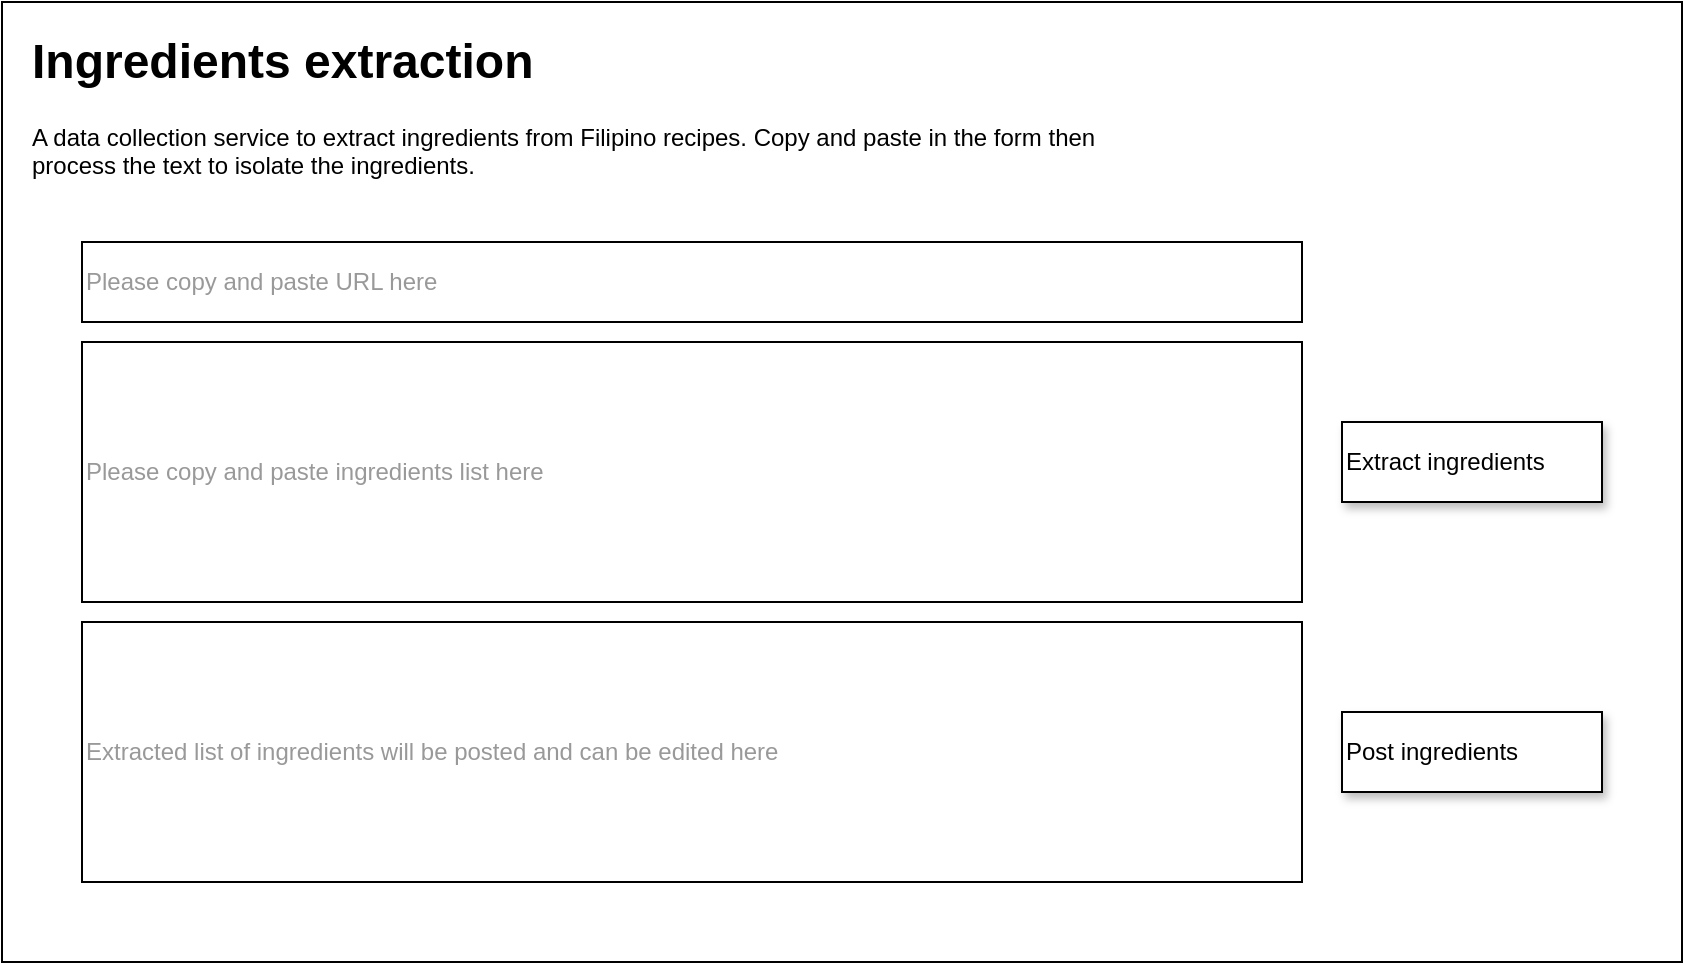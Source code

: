 <mxfile version="13.4.5" type="device"><diagram name="Page-1" id="2cc2dc42-3aac-f2a9-1cec-7a8b7cbee084"><mxGraphModel dx="1240" dy="604" grid="1" gridSize="10" guides="1" tooltips="1" connect="1" arrows="1" fold="1" page="1" pageScale="1" pageWidth="1100" pageHeight="850" background="#ffffff" math="0" shadow="0"><root><mxCell id="0"/><mxCell id="1" parent="0"/><mxCell id="VsCPGr6BTgkls8ULyEwv-1" value="" style="rounded=0;whiteSpace=wrap;html=1;" vertex="1" parent="1"><mxGeometry x="70" y="70" width="840" height="480" as="geometry"/></mxCell><mxCell id="2nLr-Ju2sGMBpkmgdByG-1" value="&lt;h1&gt;Ingredients extraction&lt;br&gt;&lt;/h1&gt;&lt;p&gt;A data collection service to extract ingredients from Filipino recipes. Copy and paste in the form then process the text to isolate the ingredients.&lt;br&gt;&lt;/p&gt;" style="text;html=1;strokeColor=none;fillColor=none;spacing=5;spacingTop=-20;whiteSpace=wrap;overflow=hidden;rounded=0;" parent="1" vertex="1"><mxGeometry x="80" y="80" width="540" height="90" as="geometry"/></mxCell><mxCell id="2nLr-Ju2sGMBpkmgdByG-2" value="&lt;font color=&quot;#999999&quot;&gt;Please copy and paste ingredients list here&lt;br&gt;&lt;/font&gt;" style="rounded=0;whiteSpace=wrap;html=1;align=left;" parent="1" vertex="1"><mxGeometry x="110" y="240" width="610" height="130" as="geometry"/></mxCell><mxCell id="2nLr-Ju2sGMBpkmgdByG-3" value="&lt;font color=&quot;#999999&quot;&gt;Extracted list of ingredients will be posted and can be edited here&lt;br&gt;&lt;/font&gt;" style="rounded=0;whiteSpace=wrap;html=1;align=left;" parent="1" vertex="1"><mxGeometry x="110" y="380" width="610" height="130" as="geometry"/></mxCell><UserObject label="&lt;font color=&quot;#999999&quot;&gt;Please copy and paste URL here&lt;br&gt;&lt;/font&gt;" link="https://www.allrecipes.com/recipe/152243/lolahs-chicken-adobo/?internalSource=streams&amp;referringId=696&amp;referringContentType=Recipe%20Hub&amp;clickId=st_recipes_mades" id="VsCPGr6BTgkls8ULyEwv-2"><mxCell style="rounded=0;whiteSpace=wrap;html=1;align=left;" vertex="1" parent="1"><mxGeometry x="110" y="190" width="610" height="40" as="geometry"/></mxCell></UserObject><mxCell id="VsCPGr6BTgkls8ULyEwv-6" value="Extract ingredients" style="rounded=0;whiteSpace=wrap;html=1;align=left;shadow=1;" vertex="1" parent="1"><mxGeometry x="740" y="280" width="130" height="40" as="geometry"/></mxCell><mxCell id="VsCPGr6BTgkls8ULyEwv-7" value="Post ingredients" style="rounded=0;whiteSpace=wrap;html=1;align=left;shadow=1;" vertex="1" parent="1"><mxGeometry x="740" y="425" width="130" height="40" as="geometry"/></mxCell></root></mxGraphModel></diagram></mxfile>